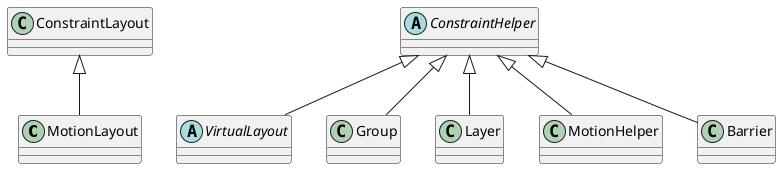@startuml
class MotionLayout
class ConstraintLayout
abstract ConstraintHelper
abstract VirtualLayout
ConstraintHelper <|-- Group
ConstraintHelper <|-- Layer
ConstraintHelper <|-- MotionHelper
ConstraintHelper <|-- VirtualLayout
ConstraintHelper <|-- Barrier
ConstraintLayout <|-- MotionLayout




@enduml
